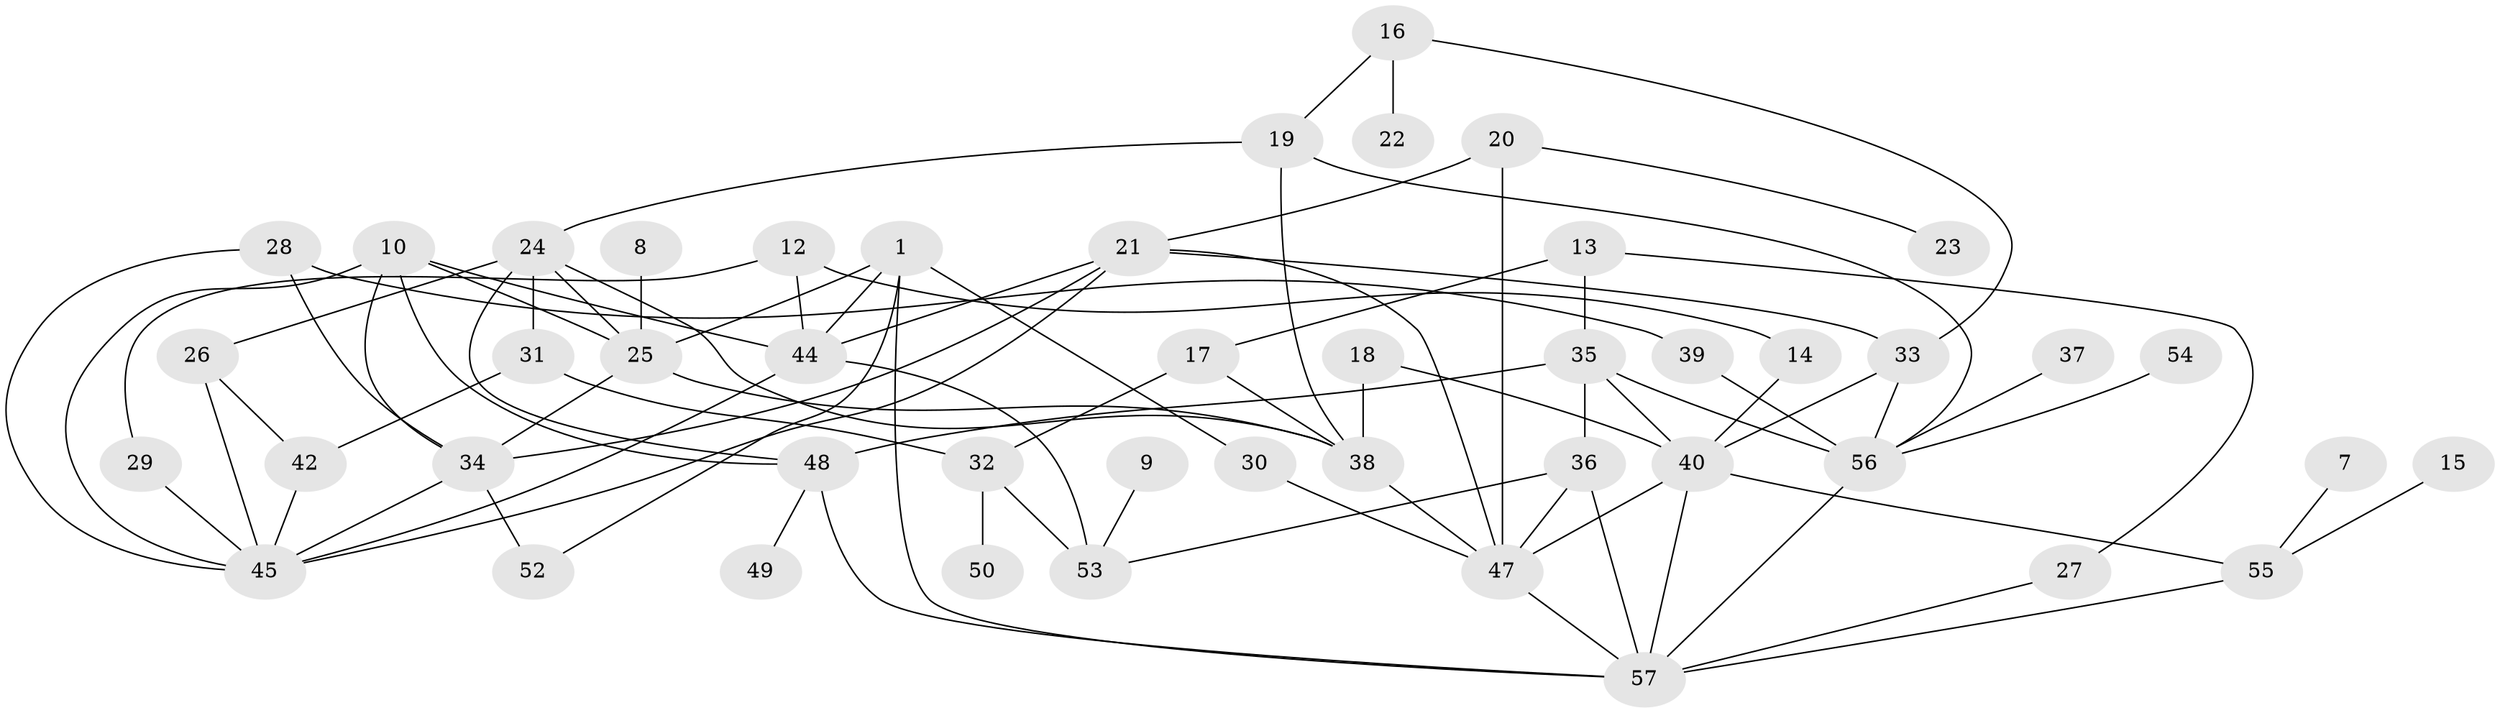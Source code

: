 // original degree distribution, {5: 0.07894736842105263, 3: 0.16666666666666666, 1: 0.17543859649122806, 0: 0.08771929824561403, 4: 0.17543859649122806, 2: 0.2807017543859649, 6: 0.03508771929824561}
// Generated by graph-tools (version 1.1) at 2025/00/03/09/25 03:00:49]
// undirected, 47 vertices, 84 edges
graph export_dot {
graph [start="1"]
  node [color=gray90,style=filled];
  1;
  7;
  8;
  9;
  10;
  12;
  13;
  14;
  15;
  16;
  17;
  18;
  19;
  20;
  21;
  22;
  23;
  24;
  25;
  26;
  27;
  28;
  29;
  30;
  31;
  32;
  33;
  34;
  35;
  36;
  37;
  38;
  39;
  40;
  42;
  44;
  45;
  47;
  48;
  49;
  50;
  52;
  53;
  54;
  55;
  56;
  57;
  1 -- 25 [weight=1.0];
  1 -- 30 [weight=1.0];
  1 -- 44 [weight=1.0];
  1 -- 52 [weight=1.0];
  1 -- 57 [weight=1.0];
  7 -- 55 [weight=1.0];
  8 -- 25 [weight=1.0];
  9 -- 53 [weight=1.0];
  10 -- 25 [weight=1.0];
  10 -- 34 [weight=1.0];
  10 -- 44 [weight=1.0];
  10 -- 45 [weight=1.0];
  10 -- 48 [weight=1.0];
  12 -- 14 [weight=1.0];
  12 -- 29 [weight=1.0];
  12 -- 44 [weight=1.0];
  13 -- 17 [weight=1.0];
  13 -- 27 [weight=1.0];
  13 -- 35 [weight=1.0];
  14 -- 40 [weight=1.0];
  15 -- 55 [weight=1.0];
  16 -- 19 [weight=1.0];
  16 -- 22 [weight=1.0];
  16 -- 33 [weight=1.0];
  17 -- 32 [weight=1.0];
  17 -- 38 [weight=1.0];
  18 -- 38 [weight=1.0];
  18 -- 40 [weight=1.0];
  19 -- 24 [weight=1.0];
  19 -- 38 [weight=1.0];
  19 -- 56 [weight=1.0];
  20 -- 21 [weight=1.0];
  20 -- 23 [weight=1.0];
  20 -- 47 [weight=1.0];
  21 -- 33 [weight=1.0];
  21 -- 34 [weight=1.0];
  21 -- 44 [weight=1.0];
  21 -- 45 [weight=1.0];
  21 -- 47 [weight=1.0];
  24 -- 25 [weight=1.0];
  24 -- 26 [weight=1.0];
  24 -- 31 [weight=1.0];
  24 -- 38 [weight=1.0];
  24 -- 48 [weight=1.0];
  25 -- 34 [weight=1.0];
  25 -- 38 [weight=1.0];
  26 -- 42 [weight=1.0];
  26 -- 45 [weight=1.0];
  27 -- 57 [weight=1.0];
  28 -- 34 [weight=1.0];
  28 -- 39 [weight=1.0];
  28 -- 45 [weight=1.0];
  29 -- 45 [weight=1.0];
  30 -- 47 [weight=1.0];
  31 -- 32 [weight=1.0];
  31 -- 42 [weight=1.0];
  32 -- 50 [weight=1.0];
  32 -- 53 [weight=1.0];
  33 -- 40 [weight=1.0];
  33 -- 56 [weight=1.0];
  34 -- 45 [weight=1.0];
  34 -- 52 [weight=1.0];
  35 -- 36 [weight=1.0];
  35 -- 40 [weight=1.0];
  35 -- 48 [weight=1.0];
  35 -- 56 [weight=2.0];
  36 -- 47 [weight=1.0];
  36 -- 53 [weight=1.0];
  36 -- 57 [weight=1.0];
  37 -- 56 [weight=1.0];
  38 -- 47 [weight=1.0];
  39 -- 56 [weight=1.0];
  40 -- 47 [weight=1.0];
  40 -- 55 [weight=1.0];
  40 -- 57 [weight=1.0];
  42 -- 45 [weight=1.0];
  44 -- 45 [weight=1.0];
  44 -- 53 [weight=2.0];
  47 -- 57 [weight=1.0];
  48 -- 49 [weight=1.0];
  48 -- 57 [weight=1.0];
  54 -- 56 [weight=1.0];
  55 -- 57 [weight=1.0];
  56 -- 57 [weight=1.0];
}
